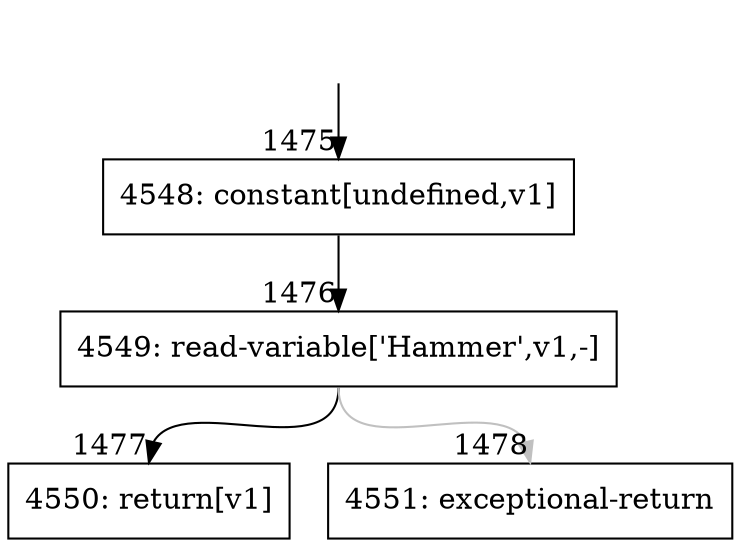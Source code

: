 digraph {
rankdir="TD"
BB_entry137[shape=none,label=""];
BB_entry137 -> BB1475 [tailport=s, headport=n, headlabel="    1475"]
BB1475 [shape=record label="{4548: constant[undefined,v1]}" ] 
BB1475 -> BB1476 [tailport=s, headport=n, headlabel="      1476"]
BB1476 [shape=record label="{4549: read-variable['Hammer',v1,-]}" ] 
BB1476 -> BB1477 [tailport=s, headport=n, headlabel="      1477"]
BB1476 -> BB1478 [tailport=s, headport=n, color=gray, headlabel="      1478"]
BB1477 [shape=record label="{4550: return[v1]}" ] 
BB1478 [shape=record label="{4551: exceptional-return}" ] 
//#$~ 2456
}
